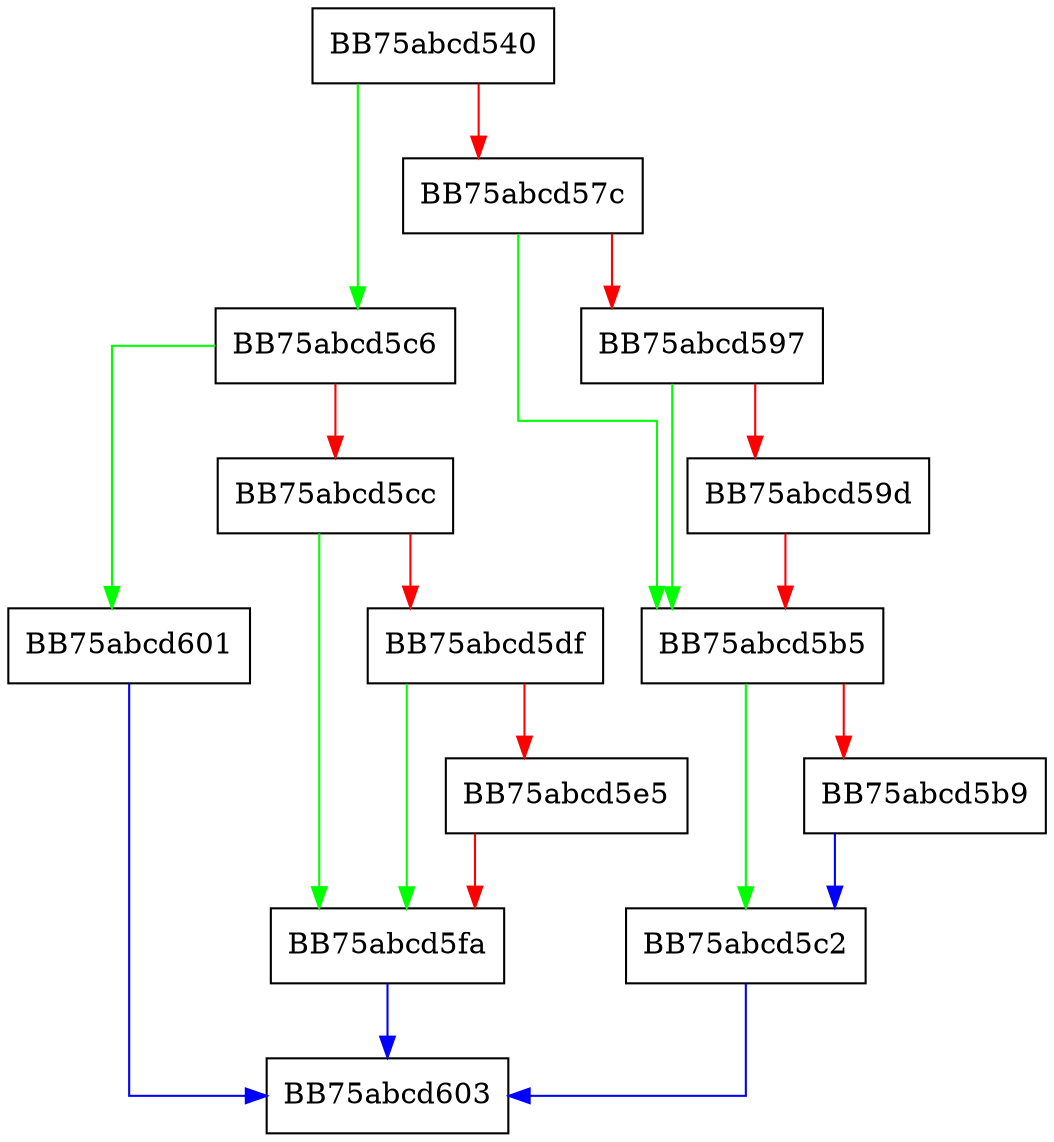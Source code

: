 digraph QueryPartitionInfo {
  node [shape="box"];
  graph [splines=ortho];
  BB75abcd540 -> BB75abcd5c6 [color="green"];
  BB75abcd540 -> BB75abcd57c [color="red"];
  BB75abcd57c -> BB75abcd5b5 [color="green"];
  BB75abcd57c -> BB75abcd597 [color="red"];
  BB75abcd597 -> BB75abcd5b5 [color="green"];
  BB75abcd597 -> BB75abcd59d [color="red"];
  BB75abcd59d -> BB75abcd5b5 [color="red"];
  BB75abcd5b5 -> BB75abcd5c2 [color="green"];
  BB75abcd5b5 -> BB75abcd5b9 [color="red"];
  BB75abcd5b9 -> BB75abcd5c2 [color="blue"];
  BB75abcd5c2 -> BB75abcd603 [color="blue"];
  BB75abcd5c6 -> BB75abcd601 [color="green"];
  BB75abcd5c6 -> BB75abcd5cc [color="red"];
  BB75abcd5cc -> BB75abcd5fa [color="green"];
  BB75abcd5cc -> BB75abcd5df [color="red"];
  BB75abcd5df -> BB75abcd5fa [color="green"];
  BB75abcd5df -> BB75abcd5e5 [color="red"];
  BB75abcd5e5 -> BB75abcd5fa [color="red"];
  BB75abcd5fa -> BB75abcd603 [color="blue"];
  BB75abcd601 -> BB75abcd603 [color="blue"];
}